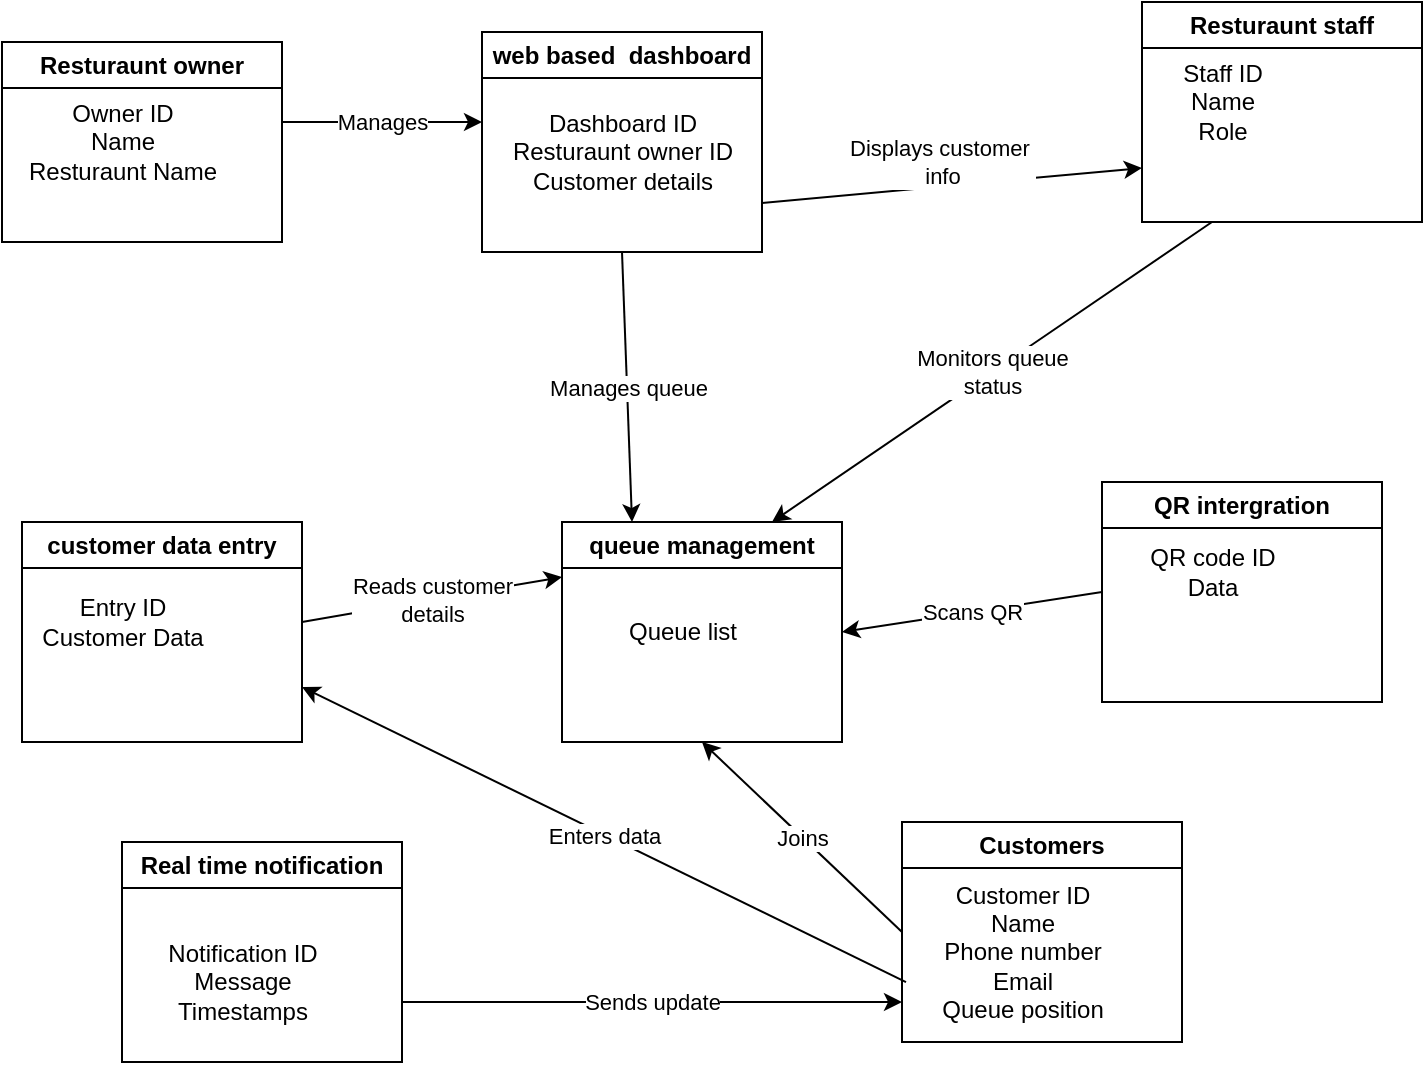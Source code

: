 <mxfile version="20.8.16" type="device"><diagram name="Page-1" id="U8DA30E-9pShGlumwZD6"><mxGraphModel dx="864" dy="1616" grid="1" gridSize="10" guides="1" tooltips="1" connect="1" arrows="1" fold="1" page="1" pageScale="1" pageWidth="850" pageHeight="1100" math="0" shadow="0"><root><mxCell id="0"/><mxCell id="1" parent="0"/><mxCell id="FXNm_EbG051S_D7RtVN0-1" value="Resturaunt owner" style="swimlane;whiteSpace=wrap;html=1;" vertex="1" parent="1"><mxGeometry x="20" y="-80" width="140" height="100" as="geometry"/></mxCell><mxCell id="FXNm_EbG051S_D7RtVN0-2" value="Owner ID&lt;br&gt;Name&lt;br&gt;Resturaunt Name" style="text;html=1;align=center;verticalAlign=middle;resizable=0;points=[];autosize=1;strokeColor=none;fillColor=none;" vertex="1" parent="FXNm_EbG051S_D7RtVN0-1"><mxGeometry y="20" width="120" height="60" as="geometry"/></mxCell><mxCell id="FXNm_EbG051S_D7RtVN0-3" value="web based&amp;nbsp; dashboard" style="swimlane;whiteSpace=wrap;html=1;" vertex="1" parent="1"><mxGeometry x="260" y="-85" width="140" height="110" as="geometry"/></mxCell><mxCell id="FXNm_EbG051S_D7RtVN0-4" value="Dashboard ID&lt;br&gt;Resturaunt owner ID&lt;br&gt;Customer details" style="text;html=1;align=center;verticalAlign=middle;resizable=0;points=[];autosize=1;strokeColor=none;fillColor=none;" vertex="1" parent="FXNm_EbG051S_D7RtVN0-3"><mxGeometry x="5" y="30" width="130" height="60" as="geometry"/></mxCell><mxCell id="FXNm_EbG051S_D7RtVN0-5" value="Resturaunt staff" style="swimlane;whiteSpace=wrap;html=1;" vertex="1" parent="1"><mxGeometry x="590" y="-100" width="140" height="110" as="geometry"/></mxCell><mxCell id="FXNm_EbG051S_D7RtVN0-6" value="Staff ID&lt;br&gt;Name&lt;br&gt;Role" style="text;html=1;align=center;verticalAlign=middle;resizable=0;points=[];autosize=1;strokeColor=none;fillColor=none;" vertex="1" parent="FXNm_EbG051S_D7RtVN0-5"><mxGeometry x="10" y="20" width="60" height="60" as="geometry"/></mxCell><mxCell id="FXNm_EbG051S_D7RtVN0-7" value="customer data entry" style="swimlane;whiteSpace=wrap;html=1;" vertex="1" parent="1"><mxGeometry x="30" y="160" width="140" height="110" as="geometry"/></mxCell><mxCell id="FXNm_EbG051S_D7RtVN0-8" value="Entry ID&lt;br&gt;Customer Data" style="text;html=1;align=center;verticalAlign=middle;resizable=0;points=[];autosize=1;strokeColor=none;fillColor=none;" vertex="1" parent="FXNm_EbG051S_D7RtVN0-7"><mxGeometry y="30" width="100" height="40" as="geometry"/></mxCell><mxCell id="FXNm_EbG051S_D7RtVN0-10" value="queue management" style="swimlane;whiteSpace=wrap;html=1;" vertex="1" parent="1"><mxGeometry x="300" y="160" width="140" height="110" as="geometry"/></mxCell><mxCell id="FXNm_EbG051S_D7RtVN0-11" value="Queue list" style="text;html=1;align=center;verticalAlign=middle;resizable=0;points=[];autosize=1;strokeColor=none;fillColor=none;" vertex="1" parent="FXNm_EbG051S_D7RtVN0-10"><mxGeometry x="20" y="40" width="80" height="30" as="geometry"/></mxCell><mxCell id="FXNm_EbG051S_D7RtVN0-12" value="QR intergration" style="swimlane;whiteSpace=wrap;html=1;" vertex="1" parent="1"><mxGeometry x="570" y="140" width="140" height="110" as="geometry"/></mxCell><mxCell id="FXNm_EbG051S_D7RtVN0-13" value="QR code ID&lt;br&gt;Data" style="text;html=1;align=center;verticalAlign=middle;resizable=0;points=[];autosize=1;strokeColor=none;fillColor=none;" vertex="1" parent="FXNm_EbG051S_D7RtVN0-12"><mxGeometry x="10" y="25" width="90" height="40" as="geometry"/></mxCell><mxCell id="FXNm_EbG051S_D7RtVN0-14" value="Real time notification" style="swimlane;whiteSpace=wrap;html=1;" vertex="1" parent="1"><mxGeometry x="80" y="320" width="140" height="110" as="geometry"/></mxCell><mxCell id="FXNm_EbG051S_D7RtVN0-15" value="Notification ID&lt;br&gt;Message&lt;br&gt;Timestamps" style="text;html=1;align=center;verticalAlign=middle;resizable=0;points=[];autosize=1;strokeColor=none;fillColor=none;" vertex="1" parent="FXNm_EbG051S_D7RtVN0-14"><mxGeometry x="10" y="40" width="100" height="60" as="geometry"/></mxCell><mxCell id="FXNm_EbG051S_D7RtVN0-16" value="Customers" style="swimlane;whiteSpace=wrap;html=1;" vertex="1" parent="1"><mxGeometry x="470" y="310" width="140" height="110" as="geometry"/></mxCell><mxCell id="FXNm_EbG051S_D7RtVN0-17" value="Customer ID&lt;br&gt;Name&lt;br&gt;Phone number&lt;br&gt;Email&lt;br&gt;Queue position" style="text;html=1;align=center;verticalAlign=middle;resizable=0;points=[];autosize=1;strokeColor=none;fillColor=none;" vertex="1" parent="FXNm_EbG051S_D7RtVN0-16"><mxGeometry x="10" y="20" width="100" height="90" as="geometry"/></mxCell><mxCell id="FXNm_EbG051S_D7RtVN0-18" value="" style="endArrow=classic;html=1;rounded=0;" edge="1" parent="1"><mxGeometry relative="1" as="geometry"><mxPoint x="160" y="-40" as="sourcePoint"/><mxPoint x="260" y="-40" as="targetPoint"/></mxGeometry></mxCell><mxCell id="FXNm_EbG051S_D7RtVN0-19" value="Manages" style="edgeLabel;resizable=0;html=1;align=center;verticalAlign=middle;" connectable="0" vertex="1" parent="FXNm_EbG051S_D7RtVN0-18"><mxGeometry relative="1" as="geometry"/></mxCell><mxCell id="FXNm_EbG051S_D7RtVN0-20" value="" style="endArrow=classic;html=1;rounded=0;exitX=0.5;exitY=1;exitDx=0;exitDy=0;entryX=0.25;entryY=0;entryDx=0;entryDy=0;" edge="1" parent="1" source="FXNm_EbG051S_D7RtVN0-3" target="FXNm_EbG051S_D7RtVN0-10"><mxGeometry relative="1" as="geometry"><mxPoint x="330" y="60" as="sourcePoint"/><mxPoint x="430" y="60" as="targetPoint"/></mxGeometry></mxCell><mxCell id="FXNm_EbG051S_D7RtVN0-21" value="Manages queue" style="edgeLabel;resizable=0;html=1;align=center;verticalAlign=middle;" connectable="0" vertex="1" parent="FXNm_EbG051S_D7RtVN0-20"><mxGeometry relative="1" as="geometry"/></mxCell><mxCell id="FXNm_EbG051S_D7RtVN0-22" value="" style="endArrow=classic;html=1;rounded=0;exitX=0;exitY=0.5;exitDx=0;exitDy=0;entryX=0.5;entryY=1;entryDx=0;entryDy=0;" edge="1" parent="1" source="FXNm_EbG051S_D7RtVN0-16" target="FXNm_EbG051S_D7RtVN0-10"><mxGeometry relative="1" as="geometry"><mxPoint x="420" y="380" as="sourcePoint"/><mxPoint x="520" y="380" as="targetPoint"/></mxGeometry></mxCell><mxCell id="FXNm_EbG051S_D7RtVN0-23" value="Joins" style="edgeLabel;resizable=0;html=1;align=center;verticalAlign=middle;" connectable="0" vertex="1" parent="FXNm_EbG051S_D7RtVN0-22"><mxGeometry relative="1" as="geometry"/></mxCell><mxCell id="FXNm_EbG051S_D7RtVN0-24" value="" style="endArrow=classic;html=1;rounded=0;" edge="1" parent="1"><mxGeometry relative="1" as="geometry"><mxPoint x="220" y="400" as="sourcePoint"/><mxPoint x="470" y="400" as="targetPoint"/></mxGeometry></mxCell><mxCell id="FXNm_EbG051S_D7RtVN0-25" value="Sends update" style="edgeLabel;resizable=0;html=1;align=center;verticalAlign=middle;" connectable="0" vertex="1" parent="FXNm_EbG051S_D7RtVN0-24"><mxGeometry relative="1" as="geometry"/></mxCell><mxCell id="FXNm_EbG051S_D7RtVN0-27" value="" style="endArrow=classic;html=1;rounded=0;exitX=-0.08;exitY=0.667;exitDx=0;exitDy=0;exitPerimeter=0;entryX=1;entryY=0.75;entryDx=0;entryDy=0;" edge="1" parent="1" source="FXNm_EbG051S_D7RtVN0-17" target="FXNm_EbG051S_D7RtVN0-7"><mxGeometry relative="1" as="geometry"><mxPoint x="280" y="300" as="sourcePoint"/><mxPoint x="380" y="300" as="targetPoint"/></mxGeometry></mxCell><mxCell id="FXNm_EbG051S_D7RtVN0-28" value="Enters data" style="edgeLabel;resizable=0;html=1;align=center;verticalAlign=middle;" connectable="0" vertex="1" parent="FXNm_EbG051S_D7RtVN0-27"><mxGeometry relative="1" as="geometry"/></mxCell><mxCell id="FXNm_EbG051S_D7RtVN0-29" value="" style="endArrow=classic;html=1;rounded=0;exitX=0;exitY=0.5;exitDx=0;exitDy=0;entryX=1;entryY=0.5;entryDx=0;entryDy=0;" edge="1" parent="1" source="FXNm_EbG051S_D7RtVN0-12" target="FXNm_EbG051S_D7RtVN0-10"><mxGeometry relative="1" as="geometry"><mxPoint x="470" y="220" as="sourcePoint"/><mxPoint x="570" y="220" as="targetPoint"/></mxGeometry></mxCell><mxCell id="FXNm_EbG051S_D7RtVN0-30" value="Scans QR" style="edgeLabel;resizable=0;html=1;align=center;verticalAlign=middle;" connectable="0" vertex="1" parent="FXNm_EbG051S_D7RtVN0-29"><mxGeometry relative="1" as="geometry"/></mxCell><mxCell id="FXNm_EbG051S_D7RtVN0-31" value="" style="endArrow=classic;html=1;rounded=0;entryX=0;entryY=0.75;entryDx=0;entryDy=0;" edge="1" parent="1"><mxGeometry relative="1" as="geometry"><mxPoint x="400" y="0.5" as="sourcePoint"/><mxPoint x="590" y="-17" as="targetPoint"/></mxGeometry></mxCell><mxCell id="FXNm_EbG051S_D7RtVN0-32" value="Displays customer&amp;nbsp;&lt;br&gt;info" style="edgeLabel;resizable=0;html=1;align=center;verticalAlign=middle;" connectable="0" vertex="1" parent="FXNm_EbG051S_D7RtVN0-31"><mxGeometry relative="1" as="geometry"><mxPoint x="-5" y="-12" as="offset"/></mxGeometry></mxCell><mxCell id="FXNm_EbG051S_D7RtVN0-33" value="" style="endArrow=classic;html=1;rounded=0;exitX=0.25;exitY=1;exitDx=0;exitDy=0;entryX=0.75;entryY=0;entryDx=0;entryDy=0;" edge="1" parent="1" source="FXNm_EbG051S_D7RtVN0-5" target="FXNm_EbG051S_D7RtVN0-10"><mxGeometry relative="1" as="geometry"><mxPoint x="510" y="90" as="sourcePoint"/><mxPoint x="610" y="90" as="targetPoint"/></mxGeometry></mxCell><mxCell id="FXNm_EbG051S_D7RtVN0-34" value="Monitors queue&lt;br&gt;status" style="edgeLabel;resizable=0;html=1;align=center;verticalAlign=middle;" connectable="0" vertex="1" parent="FXNm_EbG051S_D7RtVN0-33"><mxGeometry relative="1" as="geometry"/></mxCell><mxCell id="FXNm_EbG051S_D7RtVN0-35" value="" style="endArrow=classic;html=1;rounded=0;entryX=0;entryY=0.25;entryDx=0;entryDy=0;" edge="1" parent="1" target="FXNm_EbG051S_D7RtVN0-10"><mxGeometry relative="1" as="geometry"><mxPoint x="170" y="210" as="sourcePoint"/><mxPoint x="270" y="210" as="targetPoint"/></mxGeometry></mxCell><mxCell id="FXNm_EbG051S_D7RtVN0-36" value="Reads customer&lt;br&gt;details" style="edgeLabel;resizable=0;html=1;align=center;verticalAlign=middle;" connectable="0" vertex="1" parent="FXNm_EbG051S_D7RtVN0-35"><mxGeometry relative="1" as="geometry"/></mxCell></root></mxGraphModel></diagram></mxfile>